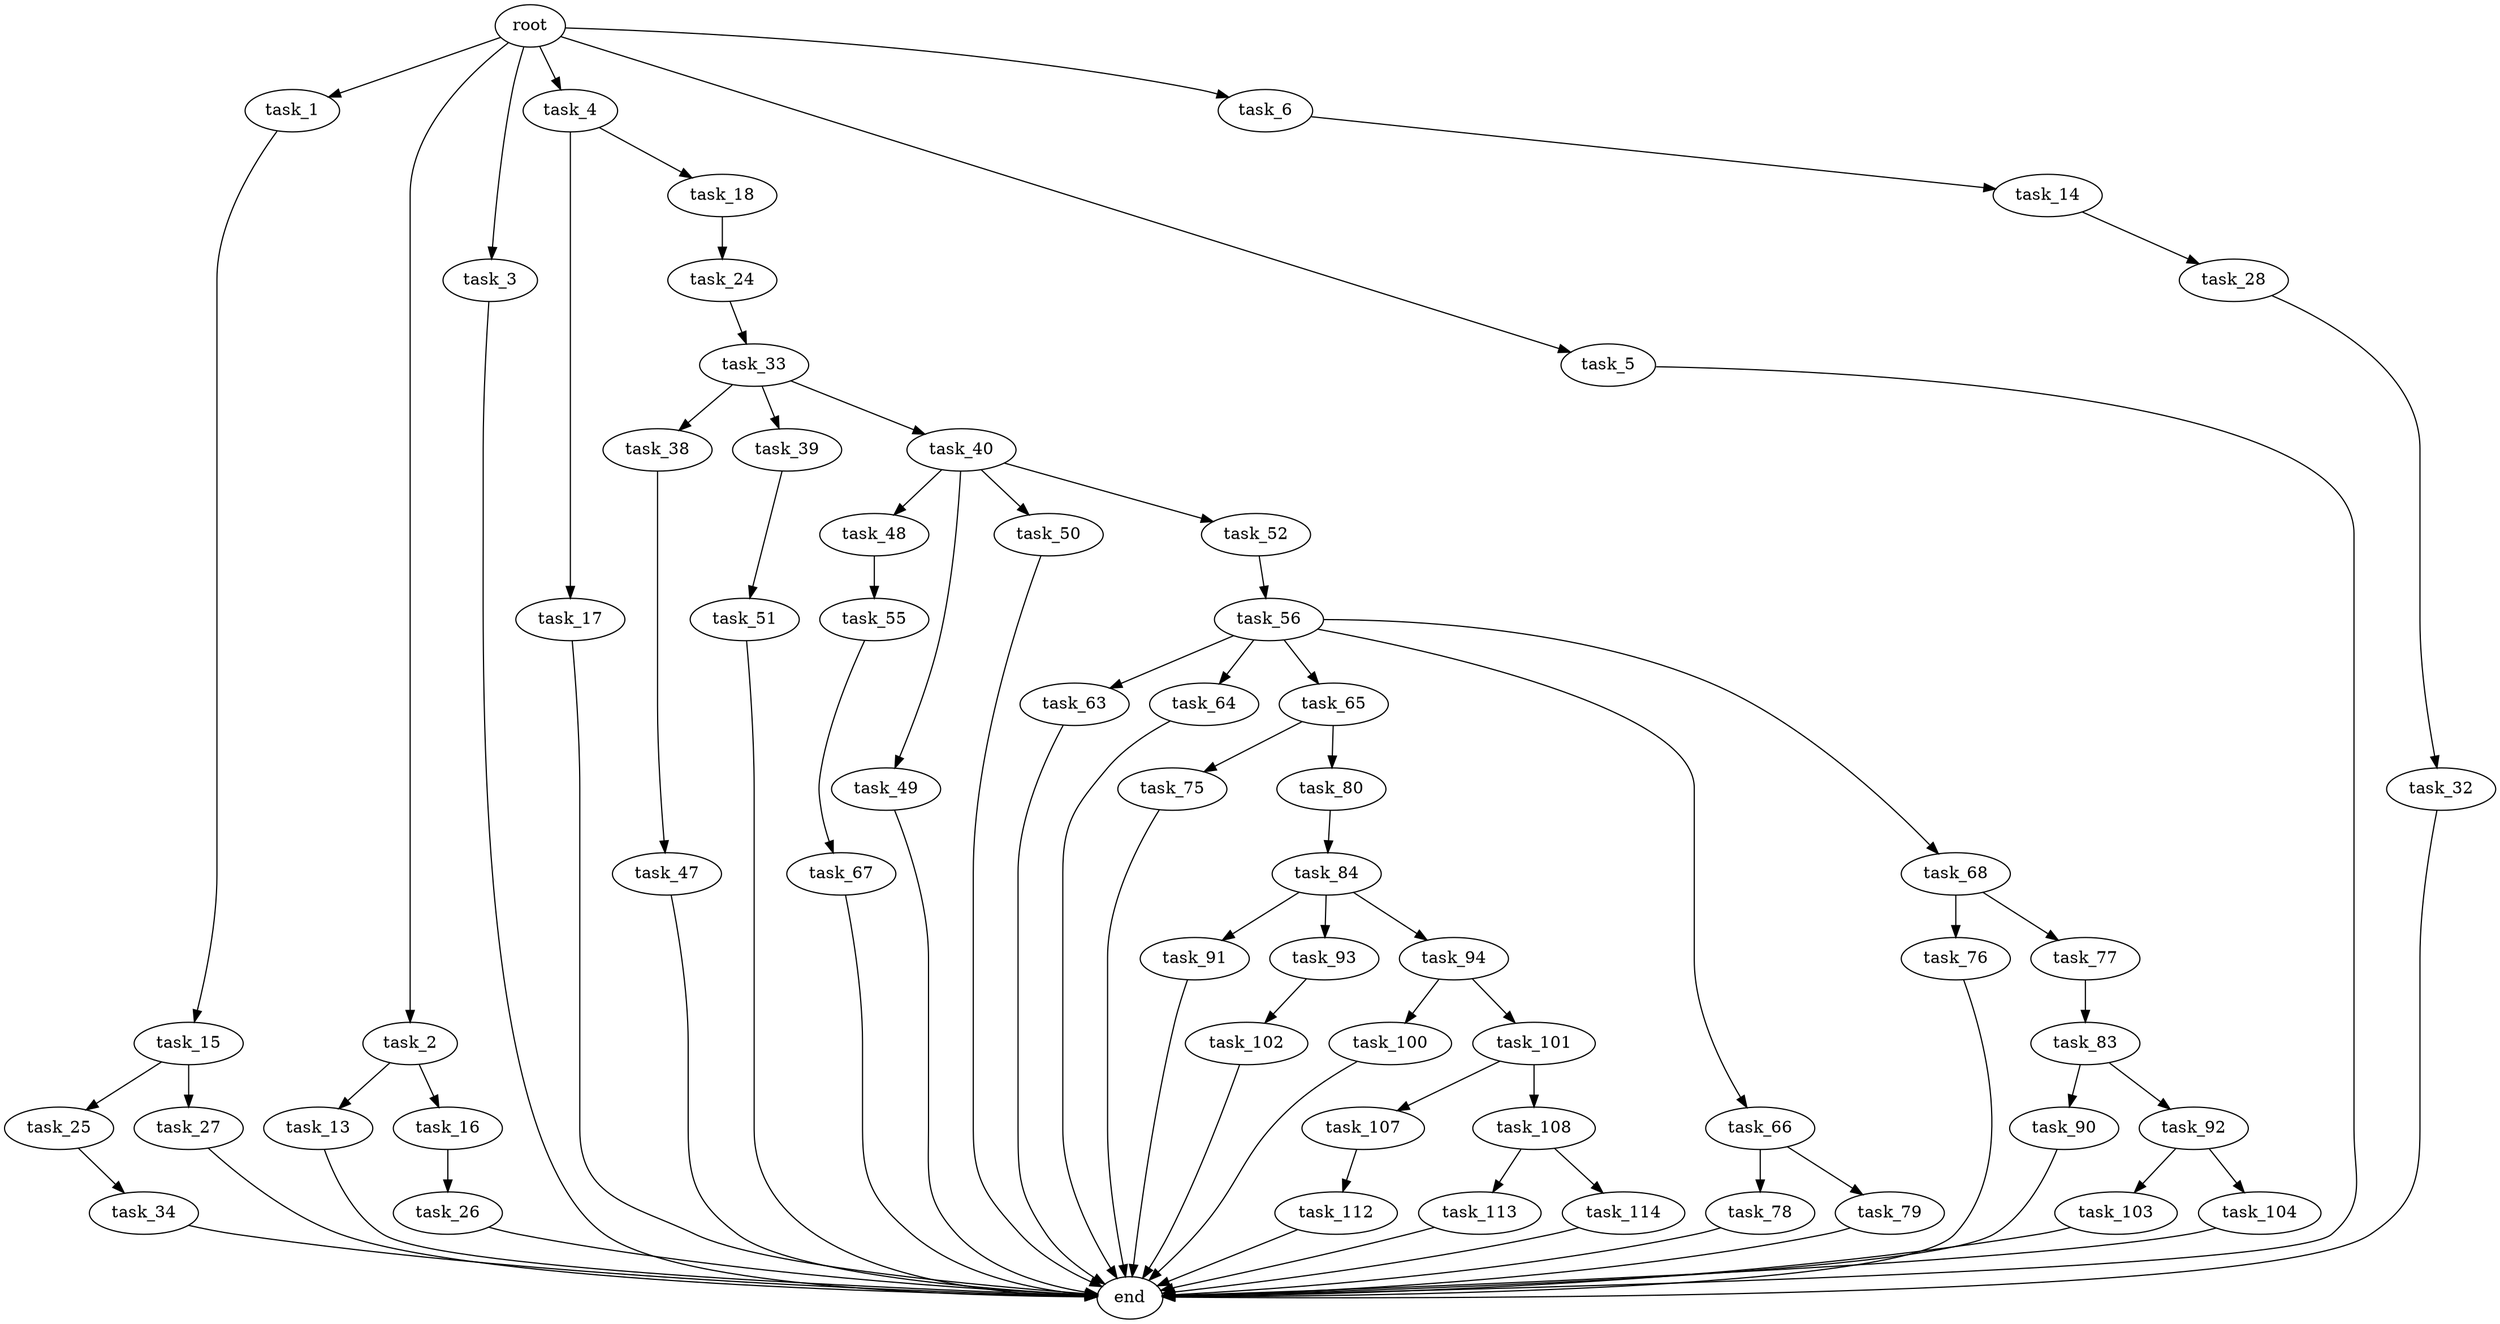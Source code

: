 digraph G {
  root [size="0.000000"];
  task_1 [size="231928233984.000000"];
  task_2 [size="549755813888.000000"];
  task_3 [size="855776326061.000000"];
  task_4 [size="620656114648.000000"];
  task_5 [size="236385168105.000000"];
  task_6 [size="9229617847.000000"];
  task_13 [size="138541104240.000000"];
  task_14 [size="855719968388.000000"];
  task_15 [size="65926552201.000000"];
  task_16 [size="167397948690.000000"];
  task_17 [size="15296016462.000000"];
  task_18 [size="496322424969.000000"];
  task_24 [size="1073741824000.000000"];
  task_25 [size="28991029248.000000"];
  task_26 [size="480964952979.000000"];
  task_27 [size="782757789696.000000"];
  task_28 [size="628905304141.000000"];
  task_32 [size="134217728000.000000"];
  task_33 [size="15237611193.000000"];
  task_34 [size="8589934592.000000"];
  task_38 [size="8598407999.000000"];
  task_39 [size="28991029248.000000"];
  task_40 [size="14263870364.000000"];
  task_47 [size="231928233984.000000"];
  task_48 [size="10786302634.000000"];
  task_49 [size="549755813888.000000"];
  task_50 [size="49856558145.000000"];
  task_51 [size="31638364556.000000"];
  task_52 [size="66145588869.000000"];
  task_55 [size="1878326513.000000"];
  task_56 [size="501432395.000000"];
  task_63 [size="41919009687.000000"];
  task_64 [size="635910108482.000000"];
  task_65 [size="345307369137.000000"];
  task_66 [size="782757789696.000000"];
  task_67 [size="68719476736.000000"];
  task_68 [size="399514784237.000000"];
  task_75 [size="1574894023.000000"];
  task_76 [size="477739871518.000000"];
  task_77 [size="22647150795.000000"];
  task_78 [size="103669780767.000000"];
  task_79 [size="66647632956.000000"];
  task_80 [size="271705997454.000000"];
  task_83 [size="285155684539.000000"];
  task_84 [size="31657077889.000000"];
  task_90 [size="72396344372.000000"];
  task_91 [size="145649837979.000000"];
  task_92 [size="28911239599.000000"];
  task_93 [size="28991029248.000000"];
  task_94 [size="29880573036.000000"];
  task_100 [size="68719476736.000000"];
  task_101 [size="4092661843.000000"];
  task_102 [size="782757789696.000000"];
  task_103 [size="368293445632.000000"];
  task_104 [size="811589169.000000"];
  task_107 [size="189971345668.000000"];
  task_108 [size="376222049797.000000"];
  task_112 [size="28991029248.000000"];
  task_113 [size="392126225916.000000"];
  task_114 [size="5092694245.000000"];
  end [size="0.000000"];

  root -> task_1 [size="1.000000"];
  root -> task_2 [size="1.000000"];
  root -> task_3 [size="1.000000"];
  root -> task_4 [size="1.000000"];
  root -> task_5 [size="1.000000"];
  root -> task_6 [size="1.000000"];
  task_1 -> task_15 [size="301989888.000000"];
  task_2 -> task_13 [size="536870912.000000"];
  task_2 -> task_16 [size="536870912.000000"];
  task_3 -> end [size="1.000000"];
  task_4 -> task_17 [size="411041792.000000"];
  task_4 -> task_18 [size="411041792.000000"];
  task_5 -> end [size="1.000000"];
  task_6 -> task_14 [size="536870912.000000"];
  task_13 -> end [size="1.000000"];
  task_14 -> task_28 [size="536870912.000000"];
  task_15 -> task_25 [size="75497472.000000"];
  task_15 -> task_27 [size="75497472.000000"];
  task_16 -> task_26 [size="301989888.000000"];
  task_17 -> end [size="1.000000"];
  task_18 -> task_24 [size="679477248.000000"];
  task_24 -> task_33 [size="838860800.000000"];
  task_25 -> task_34 [size="75497472.000000"];
  task_26 -> end [size="1.000000"];
  task_27 -> end [size="1.000000"];
  task_28 -> task_32 [size="536870912.000000"];
  task_32 -> end [size="1.000000"];
  task_33 -> task_38 [size="536870912.000000"];
  task_33 -> task_39 [size="536870912.000000"];
  task_33 -> task_40 [size="536870912.000000"];
  task_34 -> end [size="1.000000"];
  task_38 -> task_47 [size="411041792.000000"];
  task_39 -> task_51 [size="75497472.000000"];
  task_40 -> task_48 [size="301989888.000000"];
  task_40 -> task_49 [size="301989888.000000"];
  task_40 -> task_50 [size="301989888.000000"];
  task_40 -> task_52 [size="301989888.000000"];
  task_47 -> end [size="1.000000"];
  task_48 -> task_55 [size="411041792.000000"];
  task_49 -> end [size="1.000000"];
  task_50 -> end [size="1.000000"];
  task_51 -> end [size="1.000000"];
  task_52 -> task_56 [size="75497472.000000"];
  task_55 -> task_67 [size="134217728.000000"];
  task_56 -> task_63 [size="33554432.000000"];
  task_56 -> task_64 [size="33554432.000000"];
  task_56 -> task_65 [size="33554432.000000"];
  task_56 -> task_66 [size="33554432.000000"];
  task_56 -> task_68 [size="33554432.000000"];
  task_63 -> end [size="1.000000"];
  task_64 -> end [size="1.000000"];
  task_65 -> task_75 [size="301989888.000000"];
  task_65 -> task_80 [size="301989888.000000"];
  task_66 -> task_78 [size="679477248.000000"];
  task_66 -> task_79 [size="679477248.000000"];
  task_67 -> end [size="1.000000"];
  task_68 -> task_76 [size="301989888.000000"];
  task_68 -> task_77 [size="301989888.000000"];
  task_75 -> end [size="1.000000"];
  task_76 -> end [size="1.000000"];
  task_77 -> task_83 [size="679477248.000000"];
  task_78 -> end [size="1.000000"];
  task_79 -> end [size="1.000000"];
  task_80 -> task_84 [size="411041792.000000"];
  task_83 -> task_90 [size="209715200.000000"];
  task_83 -> task_92 [size="209715200.000000"];
  task_84 -> task_91 [size="33554432.000000"];
  task_84 -> task_93 [size="33554432.000000"];
  task_84 -> task_94 [size="33554432.000000"];
  task_90 -> end [size="1.000000"];
  task_91 -> end [size="1.000000"];
  task_92 -> task_103 [size="536870912.000000"];
  task_92 -> task_104 [size="536870912.000000"];
  task_93 -> task_102 [size="75497472.000000"];
  task_94 -> task_100 [size="536870912.000000"];
  task_94 -> task_101 [size="536870912.000000"];
  task_100 -> end [size="1.000000"];
  task_101 -> task_107 [size="75497472.000000"];
  task_101 -> task_108 [size="75497472.000000"];
  task_102 -> end [size="1.000000"];
  task_103 -> end [size="1.000000"];
  task_104 -> end [size="1.000000"];
  task_107 -> task_112 [size="134217728.000000"];
  task_108 -> task_113 [size="536870912.000000"];
  task_108 -> task_114 [size="536870912.000000"];
  task_112 -> end [size="1.000000"];
  task_113 -> end [size="1.000000"];
  task_114 -> end [size="1.000000"];
}
